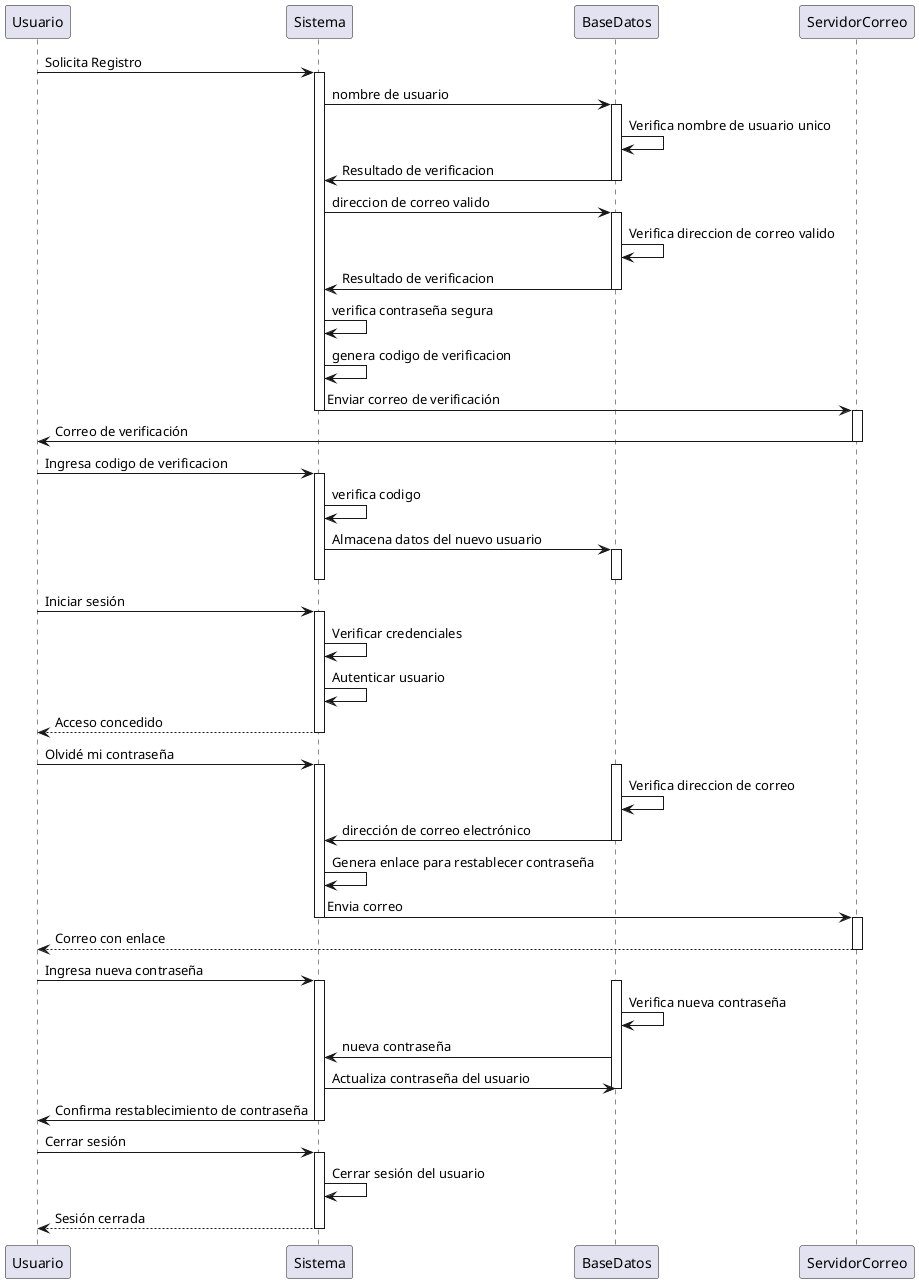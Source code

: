 @startuml Login

participant Usuario
participant Sistema
participant BaseDatos
participant ServidorCorreo

' registro de usuario 
Usuario -> Sistema: Solicita Registro
activate Sistema
Sistema -> BaseDatos: nombre de usuario 
activate BaseDatos
BaseDatos -> BaseDatos: Verifica nombre de usuario unico
BaseDatos -> Sistema: Resultado de verificacion
deactivate BaseDatos

Sistema -> BaseDatos: direccion de correo valido 
activate BaseDatos
BaseDatos -> BaseDatos: Verifica direccion de correo valido
BaseDatos -> Sistema: Resultado de verificacion
deactivate BaseDatos

Sistema -> Sistema: verifica contraseña segura  
Sistema -> Sistema: genera codigo de verificacion 
Sistema -> ServidorCorreo: Enviar correo de verificación
deactivate Sistema
activate ServidorCorreo
ServidorCorreo -> Usuario: Correo de verificación
deactivate ServidorCorreo
Usuario -> Sistema: Ingresa codigo de verificacion
activate Sistema
Sistema -> Sistema: verifica codigo 
Sistema -> BaseDatos: Almacena datos del nuevo usuario
activate BaseDatos
deactivate BaseDatos
deactivate Sistema
' Inicio de Sesión 
Usuario -> Sistema: Iniciar sesión
activate Sistema
Sistema -> Sistema: Verificar credenciales
Sistema -> Sistema: Autenticar usuario
Sistema --> Usuario: Acceso concedido
deactivate Sistema


' olvido de contraseña 
Usuario -> Sistema: Olvidé mi contraseña
activate Sistema
activate BaseDatos
BaseDatos -> BaseDatos: Verifica direccion de correo
BaseDatos -> Sistema: dirección de correo electrónico
deactivate BaseDatos
Sistema -> Sistema: Genera enlace para restablecer contraseña
Sistema -> ServidorCorreo: Envia correo 
deactivate Sistema
activate ServidorCorreo
ServidorCorreo --> Usuario: Correo con enlace
deactivate ServidorCorreo
Usuario -> Sistema: Ingresa nueva contraseña
activate Sistema
activate BaseDatos
BaseDatos -> BaseDatos: Verifica nueva contraseña
BaseDatos -> Sistema: nueva contraseña
Sistema -> BaseDatos: Actualiza contraseña del usuario
deactivate BaseDatos
Sistema -> Usuario: Confirma restablecimiento de contraseña
deactivate Sistema

' cerrar sesion 
Usuario -> Sistema: Cerrar sesión
activate Sistema
Sistema -> Sistema: Cerrar sesión del usuario
Sistema --> Usuario: Sesión cerrada
deactivate Sistema
@enduml